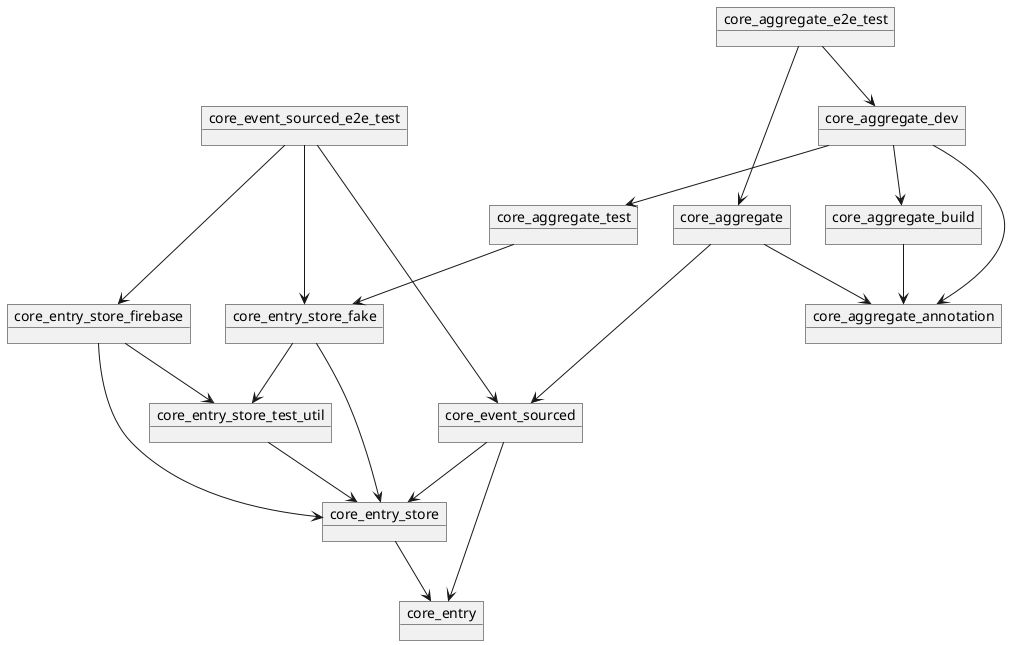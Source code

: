 @startuml
'https://plantuml.com/object-diagram

object core_event_sourced
object core_entry_store_firebase
object core_entry_store_fake
object core_entry_store_test_util
object core_event_sourced_e2e_test
object core_entry_store
object core_entry
object core_aggregate
object core_aggregate_dev
object core_aggregate_build
object core_aggregate_test
object core_aggregate_annotation
object core_aggregate_e2e_test
core_event_sourced --> core_entry
core_event_sourced --> core_entry_store

core_entry_store_firebase --> core_entry_store
core_entry_store --> core_entry
core_entry_store_fake --> core_entry_store
core_entry_store_test_util --> core_entry_store
core_entry_store_firebase --> core_entry_store_test_util
core_entry_store_fake --> core_entry_store_test_util
core_event_sourced_e2e_test ---> core_event_sourced
core_event_sourced_e2e_test ---> core_entry_store_fake
core_event_sourced_e2e_test ---> core_entry_store_firebase
core_aggregate --> core_aggregate_annotation

core_aggregate_dev --> core_aggregate_build
core_aggregate_dev --> core_aggregate_test
'core_aggregate_test --> core_aggregate
core_aggregate_dev --> core_aggregate_annotation
core_aggregate_build --> core_aggregate_annotation
core_aggregate_e2e_test --> core_aggregate
core_aggregate_e2e_test --> core_aggregate_dev
core_aggregate --> core_event_sourced
core_aggregate_test --> core_entry_store_fake

@enduml
